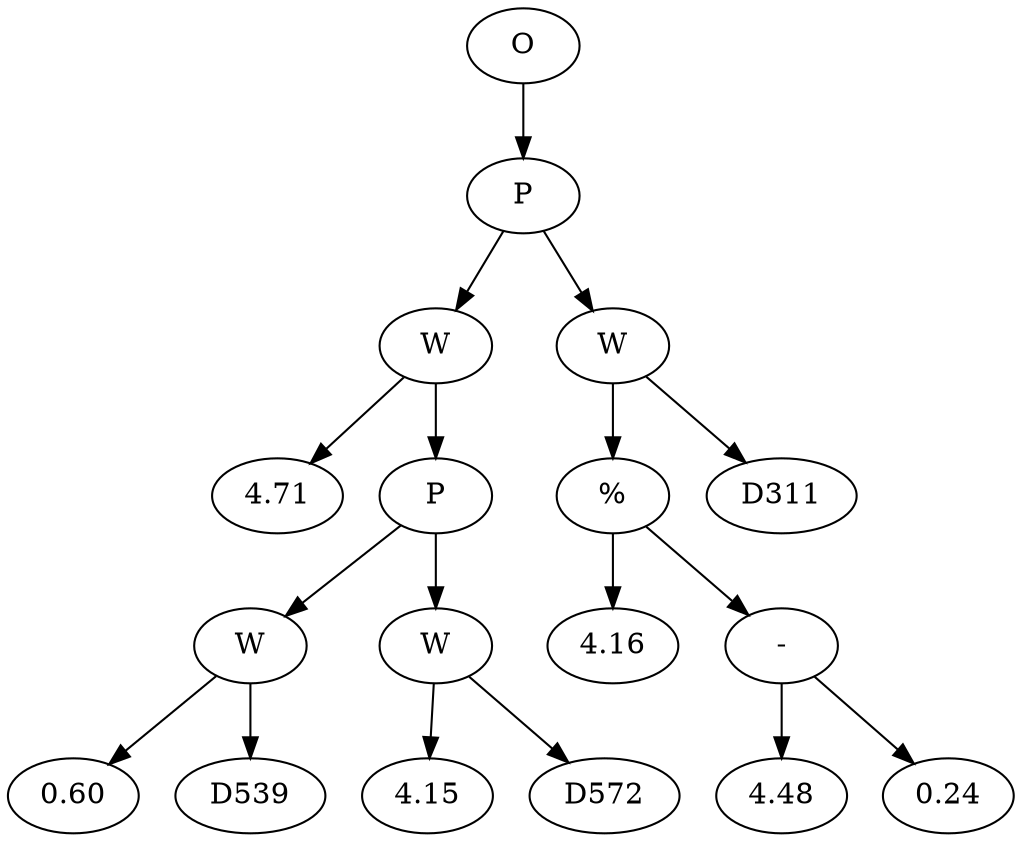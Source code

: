 // Tree
digraph {
	17045403 [label=O]
	17045404 [label=P]
	17045403 -> 17045404
	17045405 [label=W]
	17045404 -> 17045405
	17045406 [label=4.71]
	17045405 -> 17045406
	17045407 [label=P]
	17045405 -> 17045407
	17045408 [label=W]
	17045407 -> 17045408
	17045409 [label=0.60]
	17045408 -> 17045409
	17045410 [label=D539]
	17045408 -> 17045410
	17045411 [label=W]
	17045407 -> 17045411
	17045412 [label=4.15]
	17045411 -> 17045412
	17045413 [label=D572]
	17045411 -> 17045413
	17045414 [label=W]
	17045404 -> 17045414
	17045415 [label="%"]
	17045414 -> 17045415
	17045416 [label=4.16]
	17045415 -> 17045416
	17045417 [label="-"]
	17045415 -> 17045417
	17045418 [label=4.48]
	17045417 -> 17045418
	17045419 [label=0.24]
	17045417 -> 17045419
	17045420 [label=D311]
	17045414 -> 17045420
}

